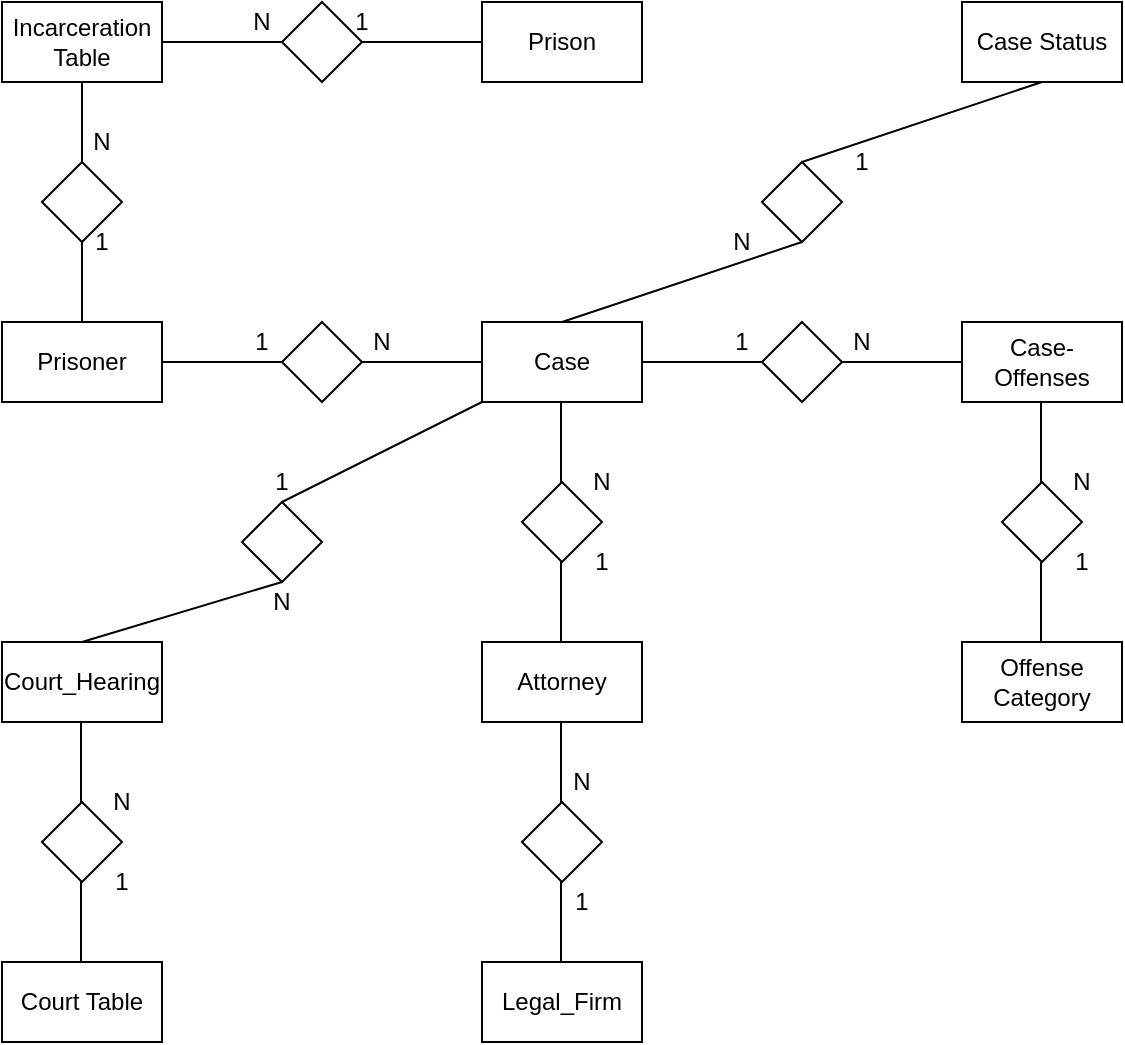 <mxfile version="13.2.1" type="device"><diagram id="6-A-8fZmsjtBQCMecS1m" name="Page-1"><mxGraphModel dx="1099" dy="519" grid="1" gridSize="10" guides="1" tooltips="1" connect="1" arrows="1" fold="1" page="1" pageScale="1" pageWidth="850" pageHeight="1100" math="0" shadow="0"><root><mxCell id="0"/><mxCell id="1" parent="0"/><mxCell id="88L6ZnygSIBi1Msrdcqb-1" value="Prisoner" style="rounded=0;whiteSpace=wrap;html=1;" parent="1" vertex="1"><mxGeometry x="120" y="200" width="80" height="40" as="geometry"/></mxCell><mxCell id="88L6ZnygSIBi1Msrdcqb-2" value="Incarceration Table" style="rounded=0;whiteSpace=wrap;html=1;" parent="1" vertex="1"><mxGeometry x="120" y="40" width="80" height="40" as="geometry"/></mxCell><mxCell id="88L6ZnygSIBi1Msrdcqb-3" value="Case" style="rounded=0;whiteSpace=wrap;html=1;" parent="1" vertex="1"><mxGeometry x="360" y="200" width="80" height="40" as="geometry"/></mxCell><mxCell id="88L6ZnygSIBi1Msrdcqb-4" value="Case-Offenses" style="rounded=0;whiteSpace=wrap;html=1;" parent="1" vertex="1"><mxGeometry x="600" y="200" width="80" height="40" as="geometry"/></mxCell><mxCell id="88L6ZnygSIBi1Msrdcqb-5" value="Legal_Firm" style="rounded=0;whiteSpace=wrap;html=1;" parent="1" vertex="1"><mxGeometry x="360" y="520" width="80" height="40" as="geometry"/></mxCell><mxCell id="88L6ZnygSIBi1Msrdcqb-6" value="Court_Hearing" style="rounded=0;whiteSpace=wrap;html=1;" parent="1" vertex="1"><mxGeometry x="120" y="360" width="80" height="40" as="geometry"/></mxCell><mxCell id="88L6ZnygSIBi1Msrdcqb-8" value="Attorney" style="rounded=0;whiteSpace=wrap;html=1;" parent="1" vertex="1"><mxGeometry x="360" y="360" width="80" height="40" as="geometry"/></mxCell><mxCell id="88L6ZnygSIBi1Msrdcqb-9" value="" style="rhombus;whiteSpace=wrap;html=1;" parent="1" vertex="1"><mxGeometry x="140" y="120" width="40" height="40" as="geometry"/></mxCell><mxCell id="88L6ZnygSIBi1Msrdcqb-10" value="" style="endArrow=none;html=1;exitX=0.5;exitY=0;exitDx=0;exitDy=0;entryX=0.5;entryY=1;entryDx=0;entryDy=0;" parent="1" source="88L6ZnygSIBi1Msrdcqb-1" target="88L6ZnygSIBi1Msrdcqb-9" edge="1"><mxGeometry width="50" height="50" relative="1" as="geometry"><mxPoint x="370" y="340" as="sourcePoint"/><mxPoint x="420" y="290" as="targetPoint"/></mxGeometry></mxCell><mxCell id="88L6ZnygSIBi1Msrdcqb-11" value="" style="endArrow=none;html=1;exitX=0.5;exitY=0;exitDx=0;exitDy=0;entryX=0.5;entryY=1;entryDx=0;entryDy=0;" parent="1" source="88L6ZnygSIBi1Msrdcqb-9" target="88L6ZnygSIBi1Msrdcqb-2" edge="1"><mxGeometry width="50" height="50" relative="1" as="geometry"><mxPoint x="370" y="340" as="sourcePoint"/><mxPoint x="420" y="290" as="targetPoint"/></mxGeometry></mxCell><mxCell id="88L6ZnygSIBi1Msrdcqb-12" value="" style="rhombus;whiteSpace=wrap;html=1;" parent="1" vertex="1"><mxGeometry x="260" y="200" width="40" height="40" as="geometry"/></mxCell><mxCell id="88L6ZnygSIBi1Msrdcqb-13" value="" style="endArrow=none;html=1;exitX=1;exitY=0.5;exitDx=0;exitDy=0;entryX=0;entryY=0.5;entryDx=0;entryDy=0;" parent="1" source="88L6ZnygSIBi1Msrdcqb-1" target="88L6ZnygSIBi1Msrdcqb-12" edge="1"><mxGeometry width="50" height="50" relative="1" as="geometry"><mxPoint x="370" y="340" as="sourcePoint"/><mxPoint x="420" y="290" as="targetPoint"/></mxGeometry></mxCell><mxCell id="88L6ZnygSIBi1Msrdcqb-14" value="" style="rhombus;whiteSpace=wrap;html=1;" parent="1" vertex="1"><mxGeometry x="240" y="290" width="40" height="40" as="geometry"/></mxCell><mxCell id="88L6ZnygSIBi1Msrdcqb-15" value="" style="rhombus;whiteSpace=wrap;html=1;" parent="1" vertex="1"><mxGeometry x="500" y="200" width="40" height="40" as="geometry"/></mxCell><mxCell id="88L6ZnygSIBi1Msrdcqb-17" value="" style="rhombus;whiteSpace=wrap;html=1;" parent="1" vertex="1"><mxGeometry x="380" y="440" width="40" height="40" as="geometry"/></mxCell><mxCell id="88L6ZnygSIBi1Msrdcqb-18" value="" style="rhombus;whiteSpace=wrap;html=1;" parent="1" vertex="1"><mxGeometry x="380" y="280" width="40" height="40" as="geometry"/></mxCell><mxCell id="88L6ZnygSIBi1Msrdcqb-19" value="" style="endArrow=none;html=1;exitX=0;exitY=0.5;exitDx=0;exitDy=0;entryX=1;entryY=0.5;entryDx=0;entryDy=0;" parent="1" source="88L6ZnygSIBi1Msrdcqb-3" target="88L6ZnygSIBi1Msrdcqb-12" edge="1"><mxGeometry width="50" height="50" relative="1" as="geometry"><mxPoint x="210" y="230" as="sourcePoint"/><mxPoint x="270" y="230" as="targetPoint"/></mxGeometry></mxCell><mxCell id="88L6ZnygSIBi1Msrdcqb-20" value="" style="endArrow=none;html=1;exitX=0.5;exitY=0;exitDx=0;exitDy=0;entryX=0.5;entryY=1;entryDx=0;entryDy=0;" parent="1" source="88L6ZnygSIBi1Msrdcqb-6" target="88L6ZnygSIBi1Msrdcqb-14" edge="1"><mxGeometry width="50" height="50" relative="1" as="geometry"><mxPoint x="370" y="240" as="sourcePoint"/><mxPoint x="420" y="190" as="targetPoint"/></mxGeometry></mxCell><mxCell id="88L6ZnygSIBi1Msrdcqb-21" value="" style="endArrow=none;html=1;exitX=0.5;exitY=0;exitDx=0;exitDy=0;entryX=0;entryY=1;entryDx=0;entryDy=0;" parent="1" source="88L6ZnygSIBi1Msrdcqb-14" target="88L6ZnygSIBi1Msrdcqb-3" edge="1"><mxGeometry width="50" height="50" relative="1" as="geometry"><mxPoint x="370" y="240" as="sourcePoint"/><mxPoint x="420" y="190" as="targetPoint"/></mxGeometry></mxCell><mxCell id="88L6ZnygSIBi1Msrdcqb-22" value="" style="endArrow=none;html=1;exitX=0.5;exitY=0;exitDx=0;exitDy=0;entryX=0.5;entryY=1;entryDx=0;entryDy=0;" parent="1" edge="1"><mxGeometry width="50" height="50" relative="1" as="geometry"><mxPoint x="399.5" y="360" as="sourcePoint"/><mxPoint x="399.5" y="320" as="targetPoint"/></mxGeometry></mxCell><mxCell id="88L6ZnygSIBi1Msrdcqb-23" value="" style="endArrow=none;html=1;exitX=0.5;exitY=0;exitDx=0;exitDy=0;entryX=0.5;entryY=1;entryDx=0;entryDy=0;" parent="1" edge="1"><mxGeometry width="50" height="50" relative="1" as="geometry"><mxPoint x="399.5" y="280" as="sourcePoint"/><mxPoint x="399.5" y="240" as="targetPoint"/></mxGeometry></mxCell><mxCell id="88L6ZnygSIBi1Msrdcqb-24" value="" style="endArrow=none;html=1;exitX=0.5;exitY=0;exitDx=0;exitDy=0;entryX=0.5;entryY=1;entryDx=0;entryDy=0;" parent="1" edge="1"><mxGeometry width="50" height="50" relative="1" as="geometry"><mxPoint x="399.5" y="440" as="sourcePoint"/><mxPoint x="399.5" y="400" as="targetPoint"/></mxGeometry></mxCell><mxCell id="88L6ZnygSIBi1Msrdcqb-26" value="" style="endArrow=none;html=1;exitX=0.5;exitY=0;exitDx=0;exitDy=0;entryX=0.5;entryY=1;entryDx=0;entryDy=0;" parent="1" edge="1"><mxGeometry width="50" height="50" relative="1" as="geometry"><mxPoint x="399.5" y="520" as="sourcePoint"/><mxPoint x="399.5" y="480" as="targetPoint"/></mxGeometry></mxCell><mxCell id="88L6ZnygSIBi1Msrdcqb-27" value="" style="endArrow=none;html=1;exitX=1;exitY=0.5;exitDx=0;exitDy=0;entryX=0;entryY=0.5;entryDx=0;entryDy=0;" parent="1" source="88L6ZnygSIBi1Msrdcqb-3" target="88L6ZnygSIBi1Msrdcqb-15" edge="1"><mxGeometry width="50" height="50" relative="1" as="geometry"><mxPoint x="220" y="420" as="sourcePoint"/><mxPoint x="350" y="350" as="targetPoint"/></mxGeometry></mxCell><mxCell id="88L6ZnygSIBi1Msrdcqb-28" value="" style="endArrow=none;html=1;exitX=0;exitY=0.5;exitDx=0;exitDy=0;entryX=0.5;entryY=1;entryDx=0;entryDy=0;" parent="1" source="88L6ZnygSIBi1Msrdcqb-4" edge="1"><mxGeometry width="50" height="50" relative="1" as="geometry"><mxPoint x="540" y="260" as="sourcePoint"/><mxPoint x="540" y="220" as="targetPoint"/></mxGeometry></mxCell><mxCell id="88L6ZnygSIBi1Msrdcqb-35" value="1" style="text;html=1;strokeColor=none;fillColor=none;align=center;verticalAlign=middle;whiteSpace=wrap;rounded=0;" parent="1" vertex="1"><mxGeometry x="240" y="270" width="40" height="20" as="geometry"/></mxCell><mxCell id="88L6ZnygSIBi1Msrdcqb-36" value="N" style="text;html=1;strokeColor=none;fillColor=none;align=center;verticalAlign=middle;whiteSpace=wrap;rounded=0;" parent="1" vertex="1"><mxGeometry x="240" y="330" width="40" height="20" as="geometry"/></mxCell><mxCell id="88L6ZnygSIBi1Msrdcqb-37" value="1" style="text;html=1;strokeColor=none;fillColor=none;align=center;verticalAlign=middle;whiteSpace=wrap;rounded=0;" parent="1" vertex="1"><mxGeometry x="230" y="200" width="40" height="20" as="geometry"/></mxCell><mxCell id="88L6ZnygSIBi1Msrdcqb-38" value="N" style="text;html=1;strokeColor=none;fillColor=none;align=center;verticalAlign=middle;whiteSpace=wrap;rounded=0;" parent="1" vertex="1"><mxGeometry x="290" y="200" width="40" height="20" as="geometry"/></mxCell><mxCell id="88L6ZnygSIBi1Msrdcqb-40" value="N" style="text;html=1;strokeColor=none;fillColor=none;align=center;verticalAlign=middle;whiteSpace=wrap;rounded=0;" parent="1" vertex="1"><mxGeometry x="530" y="200" width="40" height="20" as="geometry"/></mxCell><mxCell id="88L6ZnygSIBi1Msrdcqb-41" value="1" style="text;html=1;strokeColor=none;fillColor=none;align=center;verticalAlign=middle;whiteSpace=wrap;rounded=0;" parent="1" vertex="1"><mxGeometry x="400" y="310" width="40" height="20" as="geometry"/></mxCell><mxCell id="88L6ZnygSIBi1Msrdcqb-42" value="N" style="text;html=1;strokeColor=none;fillColor=none;align=center;verticalAlign=middle;whiteSpace=wrap;rounded=0;" parent="1" vertex="1"><mxGeometry x="400" y="270" width="40" height="20" as="geometry"/></mxCell><mxCell id="88L6ZnygSIBi1Msrdcqb-43" value="1" style="text;html=1;strokeColor=none;fillColor=none;align=center;verticalAlign=middle;whiteSpace=wrap;rounded=0;" parent="1" vertex="1"><mxGeometry x="390" y="480" width="40" height="20" as="geometry"/></mxCell><mxCell id="88L6ZnygSIBi1Msrdcqb-45" value="N" style="text;html=1;strokeColor=none;fillColor=none;align=center;verticalAlign=middle;whiteSpace=wrap;rounded=0;" parent="1" vertex="1"><mxGeometry x="390" y="420" width="40" height="20" as="geometry"/></mxCell><mxCell id="88L6ZnygSIBi1Msrdcqb-48" value="Offense Category" style="rounded=0;whiteSpace=wrap;html=1;" parent="1" vertex="1"><mxGeometry x="600" y="360" width="80" height="40" as="geometry"/></mxCell><mxCell id="88L6ZnygSIBi1Msrdcqb-49" value="Court Table" style="rounded=0;whiteSpace=wrap;html=1;" parent="1" vertex="1"><mxGeometry x="120" y="520" width="80" height="40" as="geometry"/></mxCell><mxCell id="88L6ZnygSIBi1Msrdcqb-50" value="Prison" style="rounded=0;whiteSpace=wrap;html=1;" parent="1" vertex="1"><mxGeometry x="360" y="40" width="80" height="40" as="geometry"/></mxCell><mxCell id="88L6ZnygSIBi1Msrdcqb-51" value="" style="rhombus;whiteSpace=wrap;html=1;" parent="1" vertex="1"><mxGeometry x="620" y="280" width="40" height="40" as="geometry"/></mxCell><mxCell id="88L6ZnygSIBi1Msrdcqb-52" value="" style="endArrow=none;html=1;exitX=0.5;exitY=0;exitDx=0;exitDy=0;entryX=0.5;entryY=1;entryDx=0;entryDy=0;" parent="1" edge="1"><mxGeometry width="50" height="50" relative="1" as="geometry"><mxPoint x="639.5" y="360" as="sourcePoint"/><mxPoint x="639.5" y="320" as="targetPoint"/></mxGeometry></mxCell><mxCell id="88L6ZnygSIBi1Msrdcqb-53" value="" style="endArrow=none;html=1;exitX=0.5;exitY=0;exitDx=0;exitDy=0;entryX=0.5;entryY=1;entryDx=0;entryDy=0;" parent="1" edge="1"><mxGeometry width="50" height="50" relative="1" as="geometry"><mxPoint x="639.5" y="280" as="sourcePoint"/><mxPoint x="639.5" y="240" as="targetPoint"/></mxGeometry></mxCell><mxCell id="88L6ZnygSIBi1Msrdcqb-54" value="" style="rhombus;whiteSpace=wrap;html=1;" parent="1" vertex="1"><mxGeometry x="140" y="440" width="40" height="40" as="geometry"/></mxCell><mxCell id="88L6ZnygSIBi1Msrdcqb-55" value="" style="endArrow=none;html=1;exitX=0.5;exitY=0;exitDx=0;exitDy=0;entryX=0.5;entryY=1;entryDx=0;entryDy=0;" parent="1" edge="1"><mxGeometry width="50" height="50" relative="1" as="geometry"><mxPoint x="159.5" y="520" as="sourcePoint"/><mxPoint x="159.5" y="480" as="targetPoint"/></mxGeometry></mxCell><mxCell id="88L6ZnygSIBi1Msrdcqb-56" value="" style="endArrow=none;html=1;exitX=0.5;exitY=0;exitDx=0;exitDy=0;entryX=0.5;entryY=1;entryDx=0;entryDy=0;" parent="1" edge="1"><mxGeometry width="50" height="50" relative="1" as="geometry"><mxPoint x="159.5" y="440" as="sourcePoint"/><mxPoint x="159.5" y="400" as="targetPoint"/></mxGeometry></mxCell><mxCell id="88L6ZnygSIBi1Msrdcqb-57" value="1" style="text;html=1;strokeColor=none;fillColor=none;align=center;verticalAlign=middle;whiteSpace=wrap;rounded=0;" parent="1" vertex="1"><mxGeometry x="640" y="310" width="40" height="20" as="geometry"/></mxCell><mxCell id="88L6ZnygSIBi1Msrdcqb-58" value="N" style="text;html=1;strokeColor=none;fillColor=none;align=center;verticalAlign=middle;whiteSpace=wrap;rounded=0;" parent="1" vertex="1"><mxGeometry x="640" y="270" width="40" height="20" as="geometry"/></mxCell><mxCell id="88L6ZnygSIBi1Msrdcqb-59" value="1" style="text;html=1;strokeColor=none;fillColor=none;align=center;verticalAlign=middle;whiteSpace=wrap;rounded=0;" parent="1" vertex="1"><mxGeometry x="160" y="470" width="40" height="20" as="geometry"/></mxCell><mxCell id="88L6ZnygSIBi1Msrdcqb-60" value="N" style="text;html=1;strokeColor=none;fillColor=none;align=center;verticalAlign=middle;whiteSpace=wrap;rounded=0;" parent="1" vertex="1"><mxGeometry x="160" y="430" width="40" height="20" as="geometry"/></mxCell><mxCell id="88L6ZnygSIBi1Msrdcqb-61" value="" style="rhombus;whiteSpace=wrap;html=1;" parent="1" vertex="1"><mxGeometry x="260" y="40" width="40" height="40" as="geometry"/></mxCell><mxCell id="88L6ZnygSIBi1Msrdcqb-62" value="" style="endArrow=none;html=1;exitX=1;exitY=0.5;exitDx=0;exitDy=0;entryX=0;entryY=0.5;entryDx=0;entryDy=0;" parent="1" target="88L6ZnygSIBi1Msrdcqb-61" edge="1"><mxGeometry width="50" height="50" relative="1" as="geometry"><mxPoint x="200" y="60" as="sourcePoint"/><mxPoint x="420" y="130" as="targetPoint"/></mxGeometry></mxCell><mxCell id="88L6ZnygSIBi1Msrdcqb-63" value="" style="endArrow=none;html=1;exitX=0;exitY=0.5;exitDx=0;exitDy=0;entryX=1;entryY=0.5;entryDx=0;entryDy=0;" parent="1" target="88L6ZnygSIBi1Msrdcqb-61" edge="1"><mxGeometry width="50" height="50" relative="1" as="geometry"><mxPoint x="360" y="60" as="sourcePoint"/><mxPoint x="270" y="70" as="targetPoint"/></mxGeometry></mxCell><mxCell id="88L6ZnygSIBi1Msrdcqb-65" value="1" style="text;html=1;strokeColor=none;fillColor=none;align=center;verticalAlign=middle;whiteSpace=wrap;rounded=0;" parent="1" vertex="1"><mxGeometry x="280" y="40" width="40" height="20" as="geometry"/></mxCell><mxCell id="88L6ZnygSIBi1Msrdcqb-67" value="1" style="text;html=1;strokeColor=none;fillColor=none;align=center;verticalAlign=middle;whiteSpace=wrap;rounded=0;" parent="1" vertex="1"><mxGeometry x="150" y="150" width="40" height="20" as="geometry"/></mxCell><mxCell id="88L6ZnygSIBi1Msrdcqb-68" value="N" style="text;html=1;strokeColor=none;fillColor=none;align=center;verticalAlign=middle;whiteSpace=wrap;rounded=0;" parent="1" vertex="1"><mxGeometry x="150" y="100" width="40" height="20" as="geometry"/></mxCell><mxCell id="88L6ZnygSIBi1Msrdcqb-69" value="N" style="text;html=1;strokeColor=none;fillColor=none;align=center;verticalAlign=middle;whiteSpace=wrap;rounded=0;" parent="1" vertex="1"><mxGeometry x="230" y="40" width="40" height="20" as="geometry"/></mxCell><mxCell id="CbOvgb89FoN8Vno8i6WX-1" value="" style="endArrow=none;html=1;entryX=0.5;entryY=1;entryDx=0;entryDy=0;" edge="1" parent="1" target="CbOvgb89FoN8Vno8i6WX-3"><mxGeometry width="50" height="50" relative="1" as="geometry"><mxPoint x="400" y="200" as="sourcePoint"/><mxPoint x="450" y="150" as="targetPoint"/></mxGeometry></mxCell><mxCell id="CbOvgb89FoN8Vno8i6WX-3" value="" style="rhombus;whiteSpace=wrap;html=1;" vertex="1" parent="1"><mxGeometry x="500" y="120" width="40" height="40" as="geometry"/></mxCell><mxCell id="CbOvgb89FoN8Vno8i6WX-4" value="" style="endArrow=none;html=1;entryX=0.5;entryY=1;entryDx=0;entryDy=0;" edge="1" parent="1"><mxGeometry width="50" height="50" relative="1" as="geometry"><mxPoint x="520.0" y="120" as="sourcePoint"/><mxPoint x="640.0" y="80" as="targetPoint"/></mxGeometry></mxCell><mxCell id="CbOvgb89FoN8Vno8i6WX-5" value="Case Status" style="rounded=0;whiteSpace=wrap;html=1;" vertex="1" parent="1"><mxGeometry x="600" y="40" width="80" height="40" as="geometry"/></mxCell><mxCell id="CbOvgb89FoN8Vno8i6WX-6" value="1" style="text;html=1;strokeColor=none;fillColor=none;align=center;verticalAlign=middle;whiteSpace=wrap;rounded=0;" vertex="1" parent="1"><mxGeometry x="470" y="200" width="40" height="20" as="geometry"/></mxCell><mxCell id="CbOvgb89FoN8Vno8i6WX-7" value="1" style="text;html=1;strokeColor=none;fillColor=none;align=center;verticalAlign=middle;whiteSpace=wrap;rounded=0;" vertex="1" parent="1"><mxGeometry x="530" y="110" width="40" height="20" as="geometry"/></mxCell><mxCell id="CbOvgb89FoN8Vno8i6WX-8" value="N" style="text;html=1;strokeColor=none;fillColor=none;align=center;verticalAlign=middle;whiteSpace=wrap;rounded=0;" vertex="1" parent="1"><mxGeometry x="470" y="150" width="40" height="20" as="geometry"/></mxCell></root></mxGraphModel></diagram></mxfile>